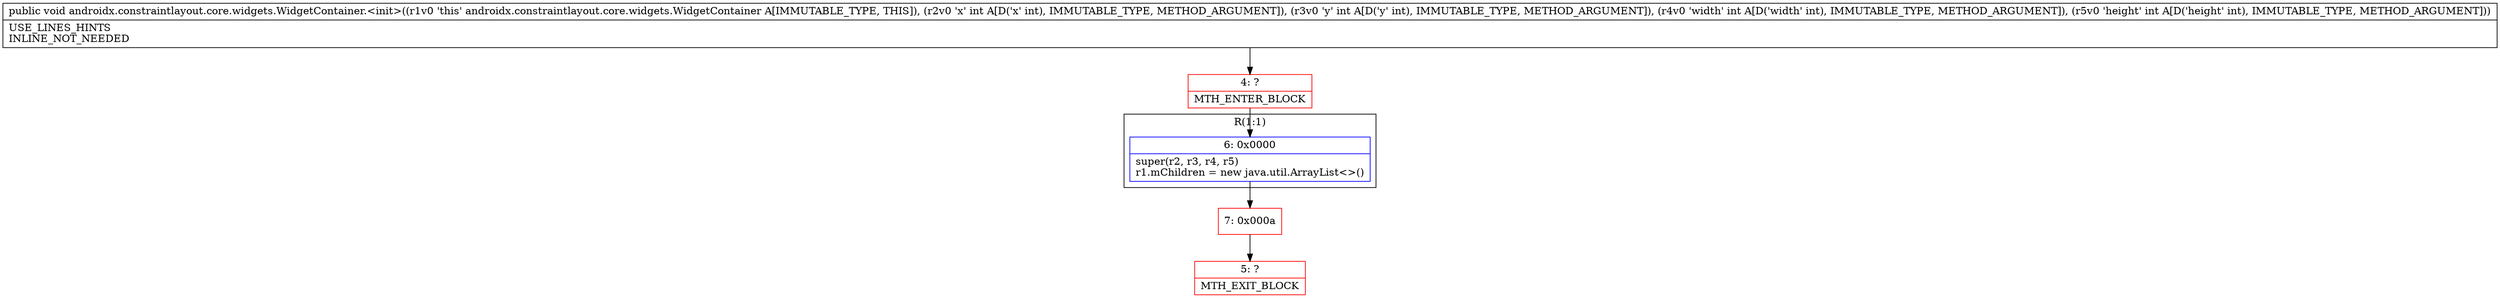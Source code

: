 digraph "CFG forandroidx.constraintlayout.core.widgets.WidgetContainer.\<init\>(IIII)V" {
subgraph cluster_Region_268725897 {
label = "R(1:1)";
node [shape=record,color=blue];
Node_6 [shape=record,label="{6\:\ 0x0000|super(r2, r3, r4, r5)\lr1.mChildren = new java.util.ArrayList\<\>()\l}"];
}
Node_4 [shape=record,color=red,label="{4\:\ ?|MTH_ENTER_BLOCK\l}"];
Node_7 [shape=record,color=red,label="{7\:\ 0x000a}"];
Node_5 [shape=record,color=red,label="{5\:\ ?|MTH_EXIT_BLOCK\l}"];
MethodNode[shape=record,label="{public void androidx.constraintlayout.core.widgets.WidgetContainer.\<init\>((r1v0 'this' androidx.constraintlayout.core.widgets.WidgetContainer A[IMMUTABLE_TYPE, THIS]), (r2v0 'x' int A[D('x' int), IMMUTABLE_TYPE, METHOD_ARGUMENT]), (r3v0 'y' int A[D('y' int), IMMUTABLE_TYPE, METHOD_ARGUMENT]), (r4v0 'width' int A[D('width' int), IMMUTABLE_TYPE, METHOD_ARGUMENT]), (r5v0 'height' int A[D('height' int), IMMUTABLE_TYPE, METHOD_ARGUMENT]))  | USE_LINES_HINTS\lINLINE_NOT_NEEDED\l}"];
MethodNode -> Node_4;Node_6 -> Node_7;
Node_4 -> Node_6;
Node_7 -> Node_5;
}


